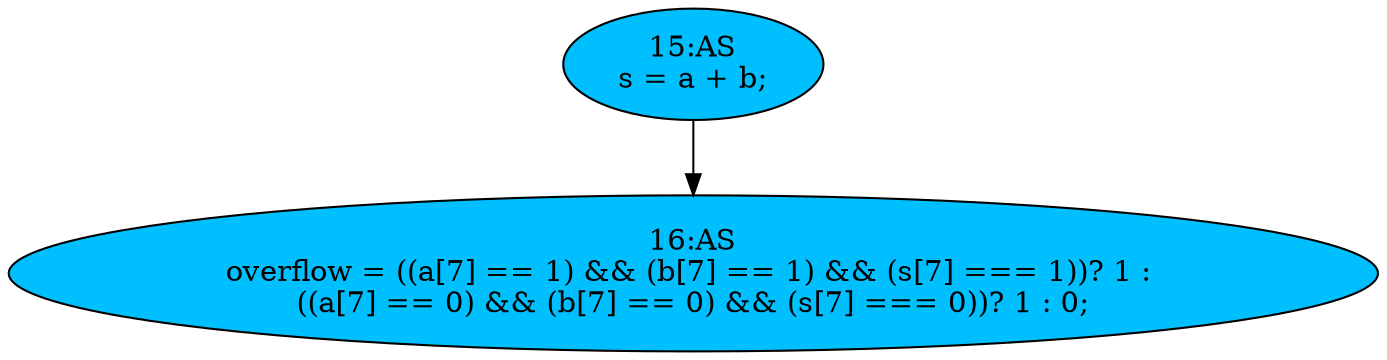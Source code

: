 strict digraph "compose( ,  )" {
	node [label="\N"];
	"16:AS"	[ast="<pyverilog.vparser.ast.Assign object at 0x7f6178ff13d0>",
		def_var="['overflow']",
		fillcolor=deepskyblue,
		label="16:AS
overflow = ((a[7] == 1) && (b[7] == 1) && (s[7] === 1))? 1 : 
((a[7] == 0) && (b[7] == 0) && (s[7] === 0))? 1 : 0;",
		statements="[]",
		style=filled,
		typ=Assign,
		use_var="['a', 'b', 's', 'a', 'b', 's']"];
	"15:AS"	[ast="<pyverilog.vparser.ast.Assign object at 0x7f6178f96950>",
		def_var="['s']",
		fillcolor=deepskyblue,
		label="15:AS
s = a + b;",
		statements="[]",
		style=filled,
		typ=Assign,
		use_var="['a', 'b']"];
	"15:AS" -> "16:AS";
}
